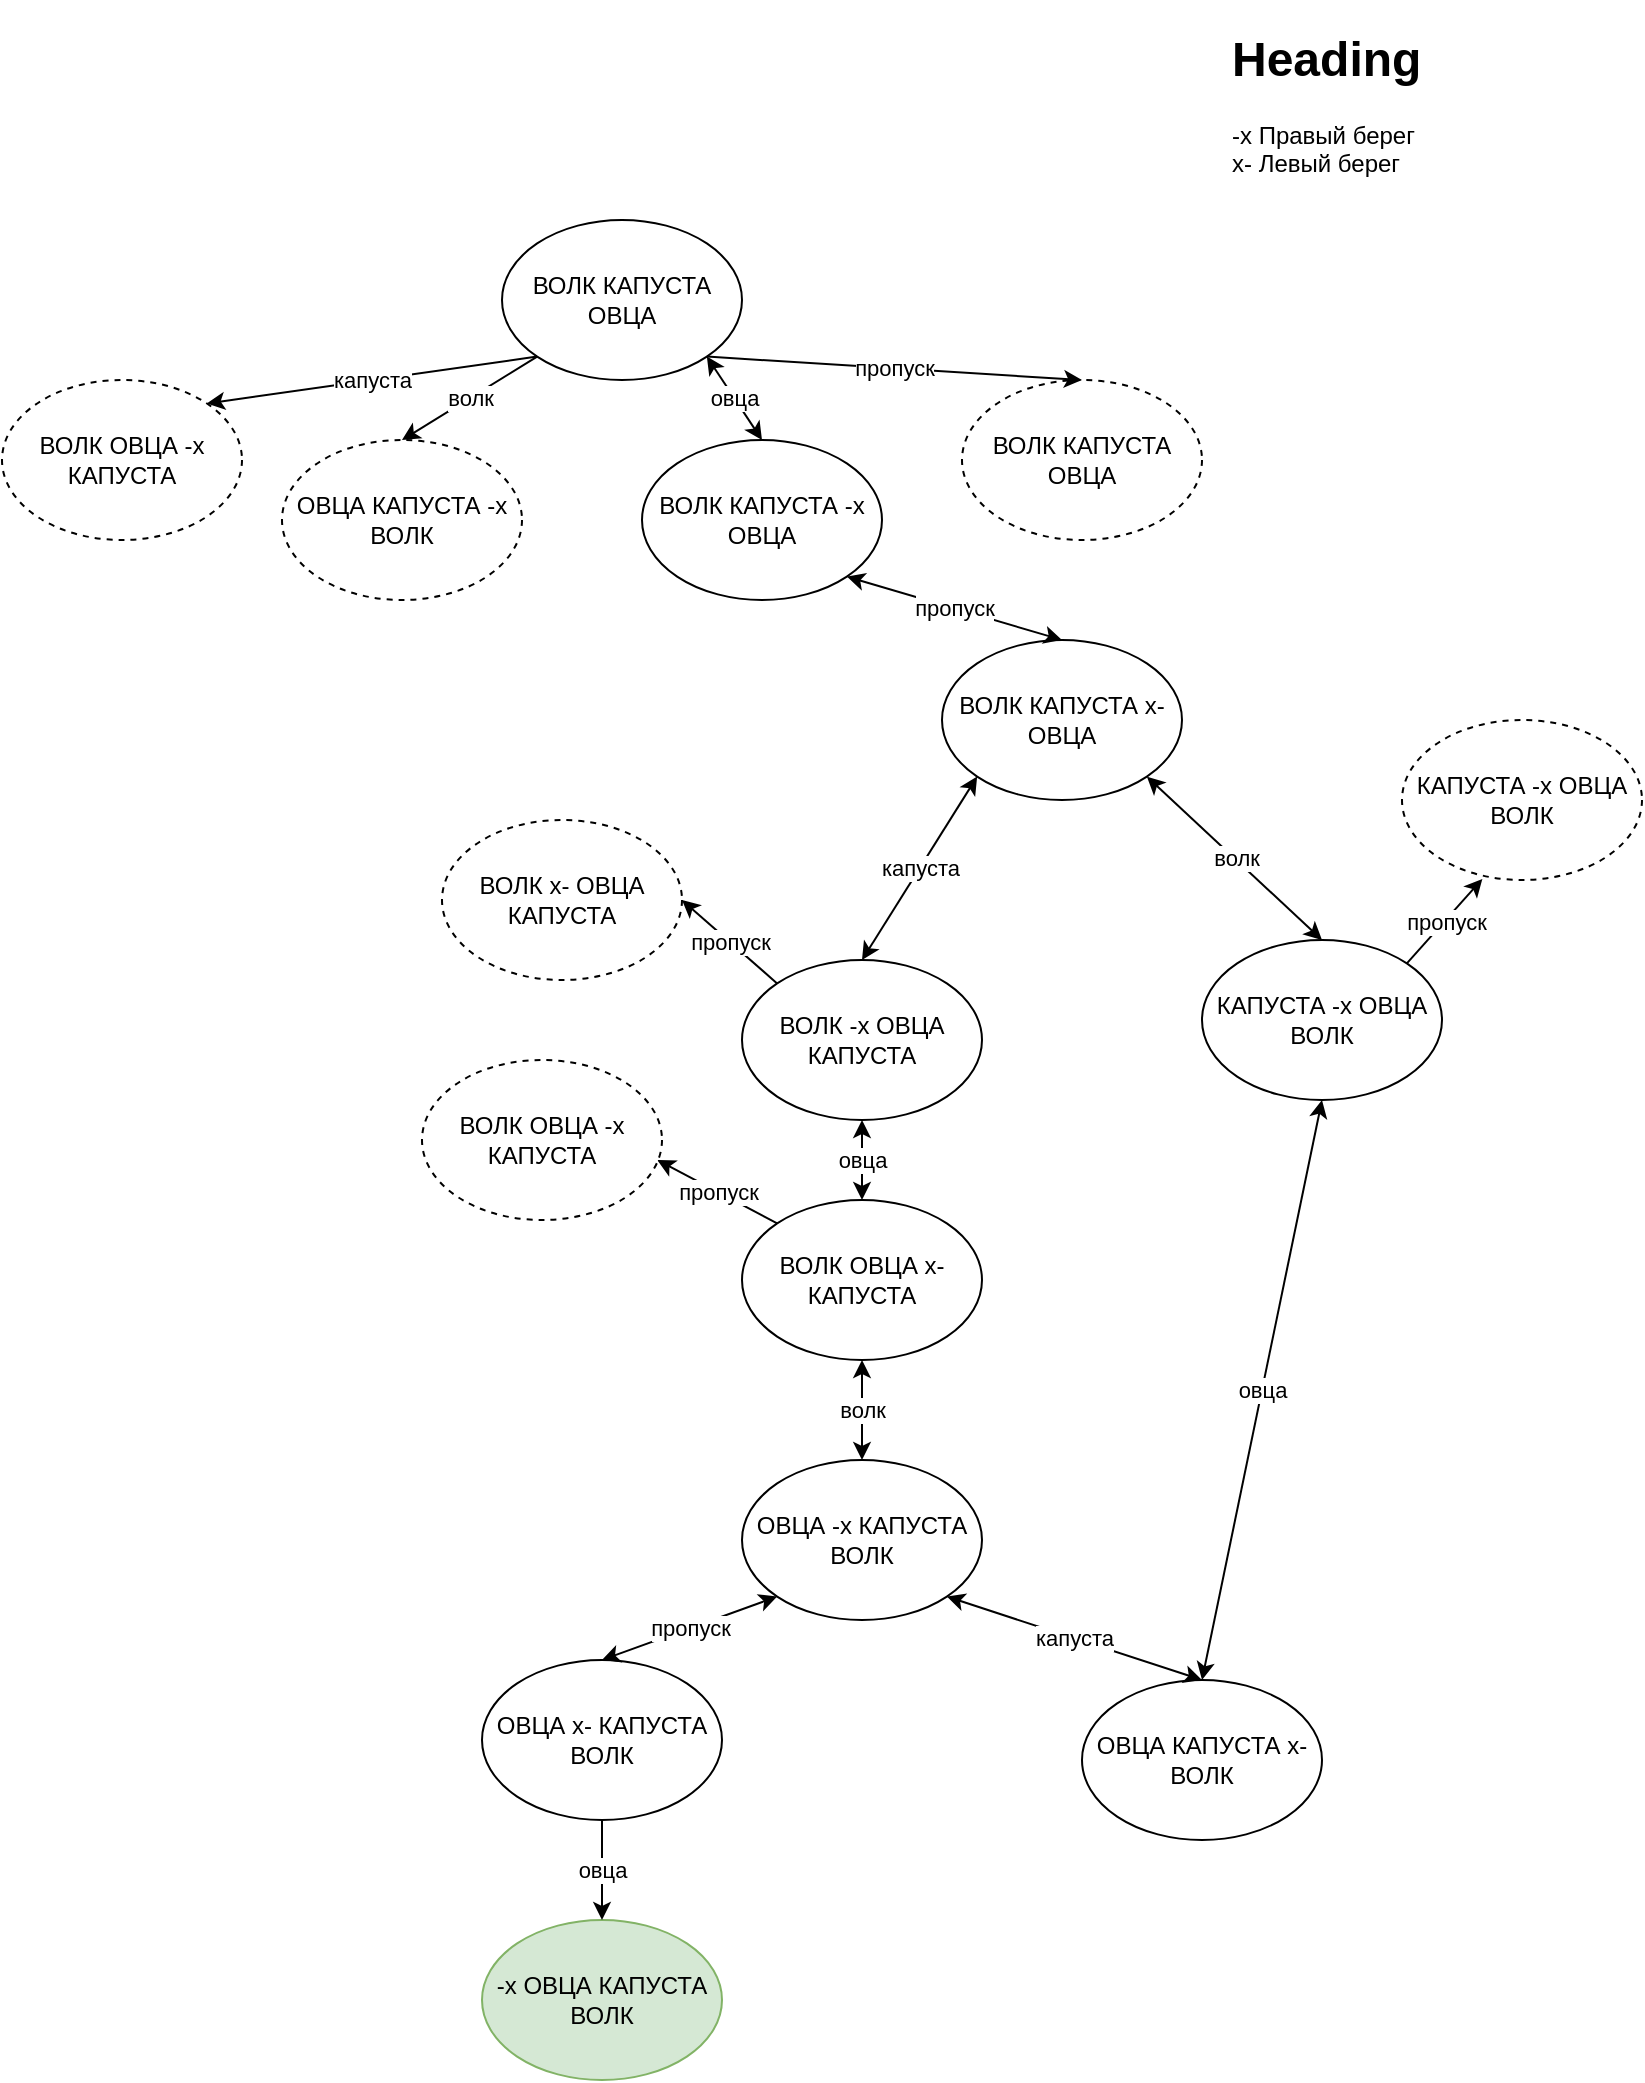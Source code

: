 <mxfile version="20.8.13" type="device"><diagram name="Страница 1" id="RQJvsmNlZfWdsytIV_r7"><mxGraphModel dx="1687" dy="2089" grid="1" gridSize="10" guides="1" tooltips="1" connect="1" arrows="1" fold="1" page="1" pageScale="1" pageWidth="827" pageHeight="1169" math="0" shadow="0"><root><mxCell id="0"/><mxCell id="1" parent="0"/><mxCell id="ZOg1ylQ4TY3AnqUvx3oS-1" value="ВОЛК КАПУСТА ОВЦА" style="ellipse;whiteSpace=wrap;html=1;" parent="1" vertex="1"><mxGeometry x="340" y="30" width="120" height="80" as="geometry"/></mxCell><mxCell id="YB28GY40SFFedUHc5itZ-1" value="ВОЛК КАПУСТА ОВЦА" style="ellipse;whiteSpace=wrap;html=1;dashed=1;" vertex="1" parent="1"><mxGeometry x="570" y="110" width="120" height="80" as="geometry"/></mxCell><mxCell id="YB28GY40SFFedUHc5itZ-3" value="" style="endArrow=classic;html=1;rounded=0;exitX=1;exitY=1;exitDx=0;exitDy=0;entryX=0.5;entryY=0;entryDx=0;entryDy=0;" edge="1" parent="1" source="ZOg1ylQ4TY3AnqUvx3oS-1" target="YB28GY40SFFedUHc5itZ-1"><mxGeometry relative="1" as="geometry"><mxPoint x="510" y="80" as="sourcePoint"/><mxPoint x="610" y="80" as="targetPoint"/></mxGeometry></mxCell><mxCell id="YB28GY40SFFedUHc5itZ-4" value="пропуск" style="edgeLabel;resizable=0;html=1;align=center;verticalAlign=middle;" connectable="0" vertex="1" parent="YB28GY40SFFedUHc5itZ-3"><mxGeometry relative="1" as="geometry"/></mxCell><mxCell id="YB28GY40SFFedUHc5itZ-5" value="ВОЛК ОВЦА -х КАПУСТА" style="ellipse;whiteSpace=wrap;html=1;dashed=1;" vertex="1" parent="1"><mxGeometry x="90" y="110" width="120" height="80" as="geometry"/></mxCell><mxCell id="YB28GY40SFFedUHc5itZ-6" value="" style="endArrow=classic;html=1;rounded=0;exitX=0;exitY=1;exitDx=0;exitDy=0;entryX=1;entryY=0;entryDx=0;entryDy=0;" edge="1" parent="1" source="ZOg1ylQ4TY3AnqUvx3oS-1" target="YB28GY40SFFedUHc5itZ-5"><mxGeometry relative="1" as="geometry"><mxPoint x="329.996" y="144.144" as="sourcePoint"/><mxPoint x="437.57" y="175.86" as="targetPoint"/></mxGeometry></mxCell><mxCell id="YB28GY40SFFedUHc5itZ-7" value="капуста" style="edgeLabel;resizable=0;html=1;align=center;verticalAlign=middle;" connectable="0" vertex="1" parent="YB28GY40SFFedUHc5itZ-6"><mxGeometry relative="1" as="geometry"/></mxCell><mxCell id="YB28GY40SFFedUHc5itZ-8" value="ОВЦА КАПУСТА -х ВОЛК" style="ellipse;whiteSpace=wrap;html=1;dashed=1;" vertex="1" parent="1"><mxGeometry x="230" y="140" width="120" height="80" as="geometry"/></mxCell><mxCell id="YB28GY40SFFedUHc5itZ-9" value="" style="endArrow=classic;html=1;rounded=0;entryX=0.5;entryY=0;entryDx=0;entryDy=0;exitX=0;exitY=1;exitDx=0;exitDy=0;" edge="1" parent="1" source="ZOg1ylQ4TY3AnqUvx3oS-1" target="YB28GY40SFFedUHc5itZ-8"><mxGeometry relative="1" as="geometry"><mxPoint x="350" y="160" as="sourcePoint"/><mxPoint x="282.426" y="141.716" as="targetPoint"/></mxGeometry></mxCell><mxCell id="YB28GY40SFFedUHc5itZ-10" value="волк" style="edgeLabel;resizable=0;html=1;align=center;verticalAlign=middle;" connectable="0" vertex="1" parent="YB28GY40SFFedUHc5itZ-9"><mxGeometry relative="1" as="geometry"/></mxCell><mxCell id="YB28GY40SFFedUHc5itZ-12" value="" style="endArrow=classic;html=1;rounded=0;entryX=0.5;entryY=0;entryDx=0;entryDy=0;exitX=1;exitY=1;exitDx=0;exitDy=0;startArrow=classic;startFill=1;" edge="1" target="YB28GY40SFFedUHc5itZ-14" parent="1" source="ZOg1ylQ4TY3AnqUvx3oS-1"><mxGeometry relative="1" as="geometry"><mxPoint x="497.574" y="130.004" as="sourcePoint"/><mxPoint x="422.426" y="173.436" as="targetPoint"/></mxGeometry></mxCell><mxCell id="YB28GY40SFFedUHc5itZ-13" value="овца" style="edgeLabel;resizable=0;html=1;align=center;verticalAlign=middle;" connectable="0" vertex="1" parent="YB28GY40SFFedUHc5itZ-12"><mxGeometry relative="1" as="geometry"/></mxCell><mxCell id="YB28GY40SFFedUHc5itZ-14" value="ВОЛК КАПУСТА -х ОВЦА" style="ellipse;whiteSpace=wrap;html=1;" vertex="1" parent="1"><mxGeometry x="410" y="140" width="120" height="80" as="geometry"/></mxCell><mxCell id="YB28GY40SFFedUHc5itZ-23" value="&lt;h1&gt;Heading&lt;/h1&gt;&lt;div&gt;-х Правый берег&lt;/div&gt;&lt;div&gt;х- Левый берег&lt;br&gt;&lt;/div&gt;" style="text;html=1;strokeColor=none;fillColor=none;spacing=5;spacingTop=-20;whiteSpace=wrap;overflow=hidden;rounded=0;fontColor=#000000;" vertex="1" parent="1"><mxGeometry x="700" y="-70" width="190" height="120" as="geometry"/></mxCell><mxCell id="YB28GY40SFFedUHc5itZ-85" value="ВОЛК КАПУСТА х- ОВЦА" style="ellipse;whiteSpace=wrap;html=1;" vertex="1" parent="1"><mxGeometry x="560" y="240" width="120" height="80" as="geometry"/></mxCell><mxCell id="YB28GY40SFFedUHc5itZ-86" value="" style="endArrow=classic;html=1;rounded=0;exitX=1;exitY=1;exitDx=0;exitDy=0;entryX=0.5;entryY=0;entryDx=0;entryDy=0;startArrow=classic;startFill=1;" edge="1" parent="1" source="YB28GY40SFFedUHc5itZ-14" target="YB28GY40SFFedUHc5itZ-85"><mxGeometry relative="1" as="geometry"><mxPoint x="549.996" y="228.284" as="sourcePoint"/><mxPoint x="737.57" y="240" as="targetPoint"/></mxGeometry></mxCell><mxCell id="YB28GY40SFFedUHc5itZ-87" value="пропуск" style="edgeLabel;resizable=0;html=1;align=center;verticalAlign=middle;" connectable="0" vertex="1" parent="YB28GY40SFFedUHc5itZ-86"><mxGeometry relative="1" as="geometry"/></mxCell><mxCell id="YB28GY40SFFedUHc5itZ-93" value="К" style="endArrow=classic;html=1;rounded=0;exitX=0;exitY=1;exitDx=0;exitDy=0;entryX=0.5;entryY=0;entryDx=0;entryDy=0;startArrow=classic;startFill=1;" edge="1" parent="1" source="YB28GY40SFFedUHc5itZ-85" target="YB28GY40SFFedUHc5itZ-97"><mxGeometry relative="1" as="geometry"><mxPoint x="497.884" y="350.004" as="sourcePoint"/><mxPoint x="510" y="380" as="targetPoint"/></mxGeometry></mxCell><mxCell id="YB28GY40SFFedUHc5itZ-94" value="капуста" style="edgeLabel;resizable=0;html=1;align=center;verticalAlign=middle;" connectable="0" vertex="1" parent="YB28GY40SFFedUHc5itZ-93"><mxGeometry relative="1" as="geometry"/></mxCell><mxCell id="YB28GY40SFFedUHc5itZ-95" value="К" style="endArrow=classic;html=1;rounded=0;exitX=1;exitY=1;exitDx=0;exitDy=0;entryX=0.5;entryY=0;entryDx=0;entryDy=0;startArrow=classic;startFill=1;" edge="1" parent="1" source="YB28GY40SFFedUHc5itZ-85" target="YB28GY40SFFedUHc5itZ-98"><mxGeometry relative="1" as="geometry"><mxPoint x="617.574" y="370.004" as="sourcePoint"/><mxPoint x="730" y="380" as="targetPoint"/></mxGeometry></mxCell><mxCell id="YB28GY40SFFedUHc5itZ-96" value="волк" style="edgeLabel;resizable=0;html=1;align=center;verticalAlign=middle;" connectable="0" vertex="1" parent="YB28GY40SFFedUHc5itZ-95"><mxGeometry relative="1" as="geometry"/></mxCell><mxCell id="YB28GY40SFFedUHc5itZ-97" value="ВОЛК -х ОВЦА КАПУСТА" style="ellipse;whiteSpace=wrap;html=1;" vertex="1" parent="1"><mxGeometry x="460" y="400" width="120" height="80" as="geometry"/></mxCell><mxCell id="YB28GY40SFFedUHc5itZ-98" value="КАПУСТА -х ОВЦА ВОЛК" style="ellipse;whiteSpace=wrap;html=1;" vertex="1" parent="1"><mxGeometry x="690" y="390" width="120" height="80" as="geometry"/></mxCell><mxCell id="YB28GY40SFFedUHc5itZ-99" value="" style="endArrow=classic;html=1;rounded=0;exitX=1;exitY=0;exitDx=0;exitDy=0;entryX=0.335;entryY=0.993;entryDx=0;entryDy=0;entryPerimeter=0;" edge="1" parent="1" source="YB28GY40SFFedUHc5itZ-98" target="YB28GY40SFFedUHc5itZ-101"><mxGeometry relative="1" as="geometry"><mxPoint x="759.996" y="360.004" as="sourcePoint"/><mxPoint x="830" y="360" as="targetPoint"/></mxGeometry></mxCell><mxCell id="YB28GY40SFFedUHc5itZ-100" value="пропуск" style="edgeLabel;resizable=0;html=1;align=center;verticalAlign=middle;" connectable="0" vertex="1" parent="YB28GY40SFFedUHc5itZ-99"><mxGeometry relative="1" as="geometry"/></mxCell><mxCell id="YB28GY40SFFedUHc5itZ-101" value="КАПУСТА -х ОВЦА ВОЛК" style="ellipse;whiteSpace=wrap;html=1;dashed=1;" vertex="1" parent="1"><mxGeometry x="790" y="280" width="120" height="80" as="geometry"/></mxCell><mxCell id="YB28GY40SFFedUHc5itZ-104" value="" style="endArrow=classic;html=1;rounded=0;exitX=0;exitY=0;exitDx=0;exitDy=0;entryX=1;entryY=0.5;entryDx=0;entryDy=0;" edge="1" parent="1" source="YB28GY40SFFedUHc5itZ-97" target="YB28GY40SFFedUHc5itZ-106"><mxGeometry relative="1" as="geometry"><mxPoint x="394.996" y="402.276" as="sourcePoint"/><mxPoint x="432.77" y="360.0" as="targetPoint"/></mxGeometry></mxCell><mxCell id="YB28GY40SFFedUHc5itZ-105" value="пропуск" style="edgeLabel;resizable=0;html=1;align=center;verticalAlign=middle;" connectable="0" vertex="1" parent="YB28GY40SFFedUHc5itZ-104"><mxGeometry relative="1" as="geometry"/></mxCell><mxCell id="YB28GY40SFFedUHc5itZ-106" value="ВОЛК х- ОВЦА КАПУСТА" style="ellipse;whiteSpace=wrap;html=1;dashed=1;" vertex="1" parent="1"><mxGeometry x="310" y="330" width="120" height="80" as="geometry"/></mxCell><mxCell id="YB28GY40SFFedUHc5itZ-107" value="" style="endArrow=classic;html=1;rounded=0;exitX=0.5;exitY=1;exitDx=0;exitDy=0;entryX=0.5;entryY=0;entryDx=0;entryDy=0;startArrow=classic;startFill=1;" edge="1" parent="1" source="YB28GY40SFFedUHc5itZ-97" target="YB28GY40SFFedUHc5itZ-109"><mxGeometry relative="1" as="geometry"><mxPoint x="460.004" y="520.004" as="sourcePoint"/><mxPoint x="520" y="520" as="targetPoint"/></mxGeometry></mxCell><mxCell id="YB28GY40SFFedUHc5itZ-108" value="овца" style="edgeLabel;resizable=0;html=1;align=center;verticalAlign=middle;" connectable="0" vertex="1" parent="YB28GY40SFFedUHc5itZ-107"><mxGeometry relative="1" as="geometry"/></mxCell><mxCell id="YB28GY40SFFedUHc5itZ-109" value="ВОЛК ОВЦА х- КАПУСТА" style="ellipse;whiteSpace=wrap;html=1;" vertex="1" parent="1"><mxGeometry x="460" y="520" width="120" height="80" as="geometry"/></mxCell><mxCell id="YB28GY40SFFedUHc5itZ-117" value="" style="endArrow=classic;html=1;rounded=0;exitX=0.5;exitY=1;exitDx=0;exitDy=0;entryX=0.5;entryY=0;entryDx=0;entryDy=0;startArrow=classic;startFill=1;" edge="1" parent="1" source="YB28GY40SFFedUHc5itZ-98" target="YB28GY40SFFedUHc5itZ-129"><mxGeometry relative="1" as="geometry"><mxPoint x="720" y="480" as="sourcePoint"/><mxPoint x="720" y="520" as="targetPoint"/></mxGeometry></mxCell><mxCell id="YB28GY40SFFedUHc5itZ-118" value="овца" style="edgeLabel;resizable=0;html=1;align=center;verticalAlign=middle;" connectable="0" vertex="1" parent="YB28GY40SFFedUHc5itZ-117"><mxGeometry relative="1" as="geometry"/></mxCell><mxCell id="YB28GY40SFFedUHc5itZ-119" value="" style="endArrow=classic;html=1;rounded=0;exitX=0.5;exitY=1;exitDx=0;exitDy=0;startArrow=classic;startFill=1;entryX=0.5;entryY=0;entryDx=0;entryDy=0;" edge="1" parent="1" source="YB28GY40SFFedUHc5itZ-109" target="YB28GY40SFFedUHc5itZ-121"><mxGeometry relative="1" as="geometry"><mxPoint x="477.574" y="620.004" as="sourcePoint"/><mxPoint x="520" y="650" as="targetPoint"/></mxGeometry></mxCell><mxCell id="YB28GY40SFFedUHc5itZ-120" value="волк" style="edgeLabel;resizable=0;html=1;align=center;verticalAlign=middle;" connectable="0" vertex="1" parent="YB28GY40SFFedUHc5itZ-119"><mxGeometry relative="1" as="geometry"/></mxCell><mxCell id="YB28GY40SFFedUHc5itZ-121" value="ОВЦА -х КАПУСТА ВОЛК" style="ellipse;whiteSpace=wrap;html=1;" vertex="1" parent="1"><mxGeometry x="460" y="650" width="120" height="80" as="geometry"/></mxCell><mxCell id="YB28GY40SFFedUHc5itZ-122" value="" style="endArrow=classic;html=1;rounded=0;exitX=0;exitY=0;exitDx=0;exitDy=0;entryX=0.98;entryY=0.625;entryDx=0;entryDy=0;entryPerimeter=0;" edge="1" parent="1" source="YB28GY40SFFedUHc5itZ-109" target="YB28GY40SFFedUHc5itZ-124"><mxGeometry relative="1" as="geometry"><mxPoint x="467.574" y="541.716" as="sourcePoint"/><mxPoint x="420" y="500" as="targetPoint"/></mxGeometry></mxCell><mxCell id="YB28GY40SFFedUHc5itZ-123" value="пропуск" style="edgeLabel;resizable=0;html=1;align=center;verticalAlign=middle;" connectable="0" vertex="1" parent="YB28GY40SFFedUHc5itZ-122"><mxGeometry relative="1" as="geometry"/></mxCell><mxCell id="YB28GY40SFFedUHc5itZ-124" value="ВОЛК ОВЦА -х КАПУСТА" style="ellipse;whiteSpace=wrap;html=1;dashed=1;" vertex="1" parent="1"><mxGeometry x="300" y="450" width="120" height="80" as="geometry"/></mxCell><mxCell id="YB28GY40SFFedUHc5itZ-125" value="ОВЦА x- КАПУСТА ВОЛК" style="ellipse;whiteSpace=wrap;html=1;" vertex="1" parent="1"><mxGeometry x="330" y="750" width="120" height="80" as="geometry"/></mxCell><mxCell id="YB28GY40SFFedUHc5itZ-126" value="" style="endArrow=classic;html=1;rounded=0;exitX=0;exitY=1;exitDx=0;exitDy=0;entryX=0.5;entryY=0;entryDx=0;entryDy=0;startArrow=classic;startFill=1;" edge="1" parent="1" source="YB28GY40SFFedUHc5itZ-121" target="YB28GY40SFFedUHc5itZ-125"><mxGeometry relative="1" as="geometry"><mxPoint x="473.974" y="649.996" as="sourcePoint"/><mxPoint x="414.0" y="618.28" as="targetPoint"/></mxGeometry></mxCell><mxCell id="YB28GY40SFFedUHc5itZ-127" value="пропуск" style="edgeLabel;resizable=0;html=1;align=center;verticalAlign=middle;" connectable="0" vertex="1" parent="YB28GY40SFFedUHc5itZ-126"><mxGeometry relative="1" as="geometry"/></mxCell><mxCell id="YB28GY40SFFedUHc5itZ-129" value="ОВЦА КАПУСТА х- ВОЛК" style="ellipse;whiteSpace=wrap;html=1;" vertex="1" parent="1"><mxGeometry x="630" y="760" width="120" height="80" as="geometry"/></mxCell><mxCell id="YB28GY40SFFedUHc5itZ-130" value="" style="endArrow=classic;html=1;rounded=0;exitX=1;exitY=1;exitDx=0;exitDy=0;startArrow=classic;startFill=1;entryX=0.5;entryY=0;entryDx=0;entryDy=0;" edge="1" parent="1" source="YB28GY40SFFedUHc5itZ-121" target="YB28GY40SFFedUHc5itZ-129"><mxGeometry relative="1" as="geometry"><mxPoint x="530" y="750" as="sourcePoint"/><mxPoint x="530" y="800" as="targetPoint"/></mxGeometry></mxCell><mxCell id="YB28GY40SFFedUHc5itZ-131" value="капуста" style="edgeLabel;resizable=0;html=1;align=center;verticalAlign=middle;" connectable="0" vertex="1" parent="YB28GY40SFFedUHc5itZ-130"><mxGeometry relative="1" as="geometry"/></mxCell><mxCell id="YB28GY40SFFedUHc5itZ-132" value="-х ОВЦА КАПУСТА ВОЛК" style="ellipse;whiteSpace=wrap;html=1;fillColor=#d5e8d4;strokeColor=#82b366;" vertex="1" parent="1"><mxGeometry x="330" y="880" width="120" height="80" as="geometry"/></mxCell><mxCell id="YB28GY40SFFedUHc5itZ-135" value="" style="endArrow=classic;html=1;rounded=0;exitX=0.5;exitY=1;exitDx=0;exitDy=0;entryX=0.5;entryY=0;entryDx=0;entryDy=0;" edge="1" parent="1" source="YB28GY40SFFedUHc5itZ-125" target="YB28GY40SFFedUHc5itZ-132"><mxGeometry relative="1" as="geometry"><mxPoint x="493.784" y="869.996" as="sourcePoint"/><mxPoint x="446.21" y="828.28" as="targetPoint"/></mxGeometry></mxCell><mxCell id="YB28GY40SFFedUHc5itZ-136" value="овца" style="edgeLabel;resizable=0;html=1;align=center;verticalAlign=middle;" connectable="0" vertex="1" parent="YB28GY40SFFedUHc5itZ-135"><mxGeometry relative="1" as="geometry"/></mxCell></root></mxGraphModel></diagram></mxfile>